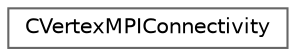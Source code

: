 digraph "Graphical Class Hierarchy"
{
 // LATEX_PDF_SIZE
  bgcolor="transparent";
  edge [fontname=Helvetica,fontsize=10,labelfontname=Helvetica,labelfontsize=10];
  node [fontname=Helvetica,fontsize=10,shape=box,height=0.2,width=0.4];
  rankdir="LR";
  Node0 [id="Node000000",label="CVertexMPIConnectivity",height=0.2,width=0.4,color="grey40", fillcolor="white", style="filled",URL="$structCVertexMPIConnectivity.html",tooltip=" "];
}
